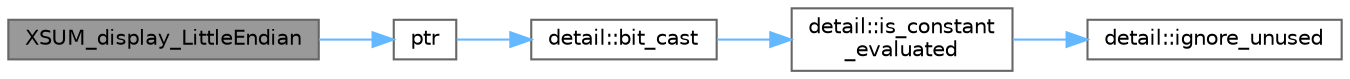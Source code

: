 digraph "XSUM_display_LittleEndian"
{
 // LATEX_PDF_SIZE
  bgcolor="transparent";
  edge [fontname=Helvetica,fontsize=10,labelfontname=Helvetica,labelfontsize=10];
  node [fontname=Helvetica,fontsize=10,shape=box,height=0.2,width=0.4];
  rankdir="LR";
  Node1 [id="Node000001",label="XSUM_display_LittleEndian",height=0.2,width=0.4,color="gray40", fillcolor="grey60", style="filled", fontcolor="black",tooltip=" "];
  Node1 -> Node2 [id="edge5_Node000001_Node000002",color="steelblue1",style="solid",tooltip=" "];
  Node2 [id="Node000002",label="ptr",height=0.2,width=0.4,color="grey40", fillcolor="white", style="filled",URL="$spdlog_2include_2spdlog_2fmt_2bundled_2format_8h.html#adb6e274f8eb0b74b2865215e1b49c535",tooltip=" "];
  Node2 -> Node3 [id="edge6_Node000002_Node000003",color="steelblue1",style="solid",tooltip=" "];
  Node3 [id="Node000003",label="detail::bit_cast",height=0.2,width=0.4,color="grey40", fillcolor="white", style="filled",URL="$namespacedetail.html#a13855d666ae097f8d0343395183e3b47",tooltip=" "];
  Node3 -> Node4 [id="edge7_Node000003_Node000004",color="steelblue1",style="solid",tooltip=" "];
  Node4 [id="Node000004",label="detail::is_constant\l_evaluated",height=0.2,width=0.4,color="grey40", fillcolor="white", style="filled",URL="$namespacedetail.html#a75ed2634319883d038944529dbb954e2",tooltip=" "];
  Node4 -> Node5 [id="edge8_Node000004_Node000005",color="steelblue1",style="solid",tooltip=" "];
  Node5 [id="Node000005",label="detail::ignore_unused",height=0.2,width=0.4,color="grey40", fillcolor="white", style="filled",URL="$namespacedetail.html#a1fe84ebaf96215ce0665d95b3124c2df",tooltip=" "];
}
